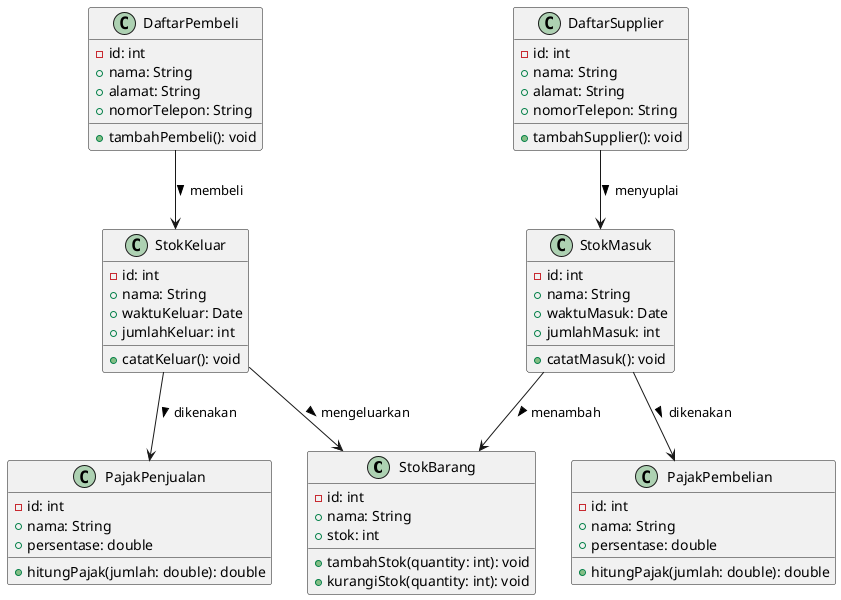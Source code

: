 @startuml

class StokBarang {
    - id: int
    + nama: String
    + stok: int
    + tambahStok(quantity: int): void
    + kurangiStok(quantity: int): void
}

class StokKeluar {
    - id: int
    + nama: String
    + waktuKeluar: Date
    + jumlahKeluar: int
    + catatKeluar(): void
}

class StokMasuk {
    - id: int
    + nama: String
    + waktuMasuk: Date
    + jumlahMasuk: int
    + catatMasuk(): void
}

class PajakPembelian {
    - id: int
    + nama: String
    + persentase: double
    + hitungPajak(jumlah: double): double
}

class PajakPenjualan {
    - id: int
    + nama: String
    + persentase: double
    + hitungPajak(jumlah: double): double
}

class DaftarSupplier {
    - id: int
    + nama: String
    + alamat: String
    + nomorTelepon: String
    + tambahSupplier(): void
}

class DaftarPembeli {
    - id: int
    + nama: String
    + alamat: String
    + nomorTelepon: String
    + tambahPembeli(): void
}

StokKeluar --> StokBarang : mengeluarkan >
StokMasuk --> StokBarang : menambah >
StokMasuk --> PajakPembelian : dikenakan >
StokKeluar --> PajakPenjualan : dikenakan >
DaftarSupplier --> StokMasuk : menyuplai >
DaftarPembeli --> StokKeluar : membeli >

@enduml